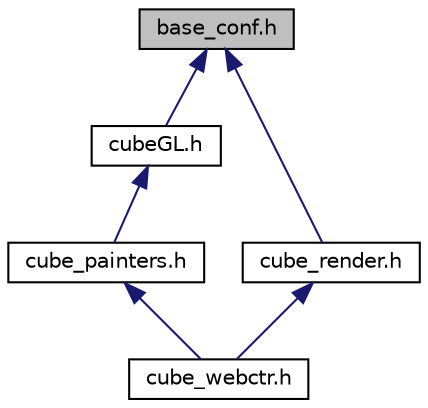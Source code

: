 digraph "base_conf.h"
{
 // LATEX_PDF_SIZE
  edge [fontname="Helvetica",fontsize="10",labelfontname="Helvetica",labelfontsize="10"];
  node [fontname="Helvetica",fontsize="10",shape=record];
  Node1 [label="base_conf.h",height=0.2,width=0.4,color="black", fillcolor="grey75", style="filled", fontcolor="black",tooltip="Файл базових налаштувань. Містить основні параматри налаштувань для роботи з кубиком...."];
  Node1 -> Node2 [dir="back",color="midnightblue",fontsize="10",style="solid"];
  Node2 [label="cubeGL.h",height=0.2,width=0.4,color="black", fillcolor="white", style="filled",URL="$cube_g_l_8h.html",tooltip="Бібліотека CubeGL – бібліотека для спрощення рисування та підготовки до відображення анімації на куби..."];
  Node2 -> Node3 [dir="back",color="midnightblue",fontsize="10",style="solid"];
  Node3 [label="cube_painters.h",height=0.2,width=0.4,color="black", fillcolor="white", style="filled",URL="$cube__painters_8h.html",tooltip="Бібліотека CubePainers – містить реалізацію всіх анаміційних можливостей кубика."];
  Node3 -> Node4 [dir="back",color="midnightblue",fontsize="10",style="solid"];
  Node4 [label="cube_webctr.h",height=0.2,width=0.4,color="black", fillcolor="white", style="filled",URL="$cube__webctr_8h.html",tooltip="Бібліотека WebCtr – головної управляючої структури, для взаємодії з сервером, підготовкою даних для а..."];
  Node1 -> Node5 [dir="back",color="midnightblue",fontsize="10",style="solid"];
  Node5 [label="cube_render.h",height=0.2,width=0.4,color="black", fillcolor="white", style="filled",URL="$cube__render_8h.html",tooltip="Бібліотека рендера, забезпечуює функціонал для відрисовки відготовленних данних на кубику і реацію на..."];
  Node5 -> Node4 [dir="back",color="midnightblue",fontsize="10",style="solid"];
}
